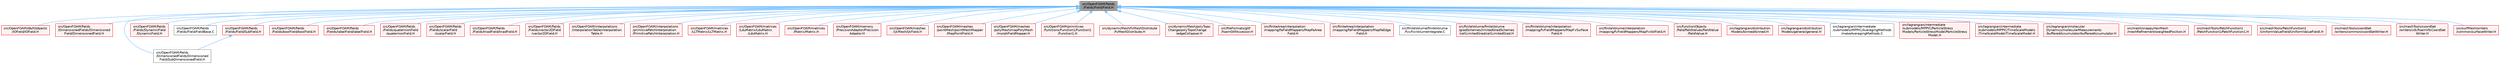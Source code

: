 digraph "src/OpenFOAM/fields/Fields/Field/Field.H"
{
 // LATEX_PDF_SIZE
  bgcolor="transparent";
  edge [fontname=Helvetica,fontsize=10,labelfontname=Helvetica,labelfontsize=10];
  node [fontname=Helvetica,fontsize=10,shape=box,height=0.2,width=0.4];
  Node1 [id="Node000001",label="src/OpenFOAM/fields\l/Fields/Field/Field.H",height=0.2,width=0.4,color="gray40", fillcolor="grey60", style="filled", fontcolor="black",tooltip=" "];
  Node1 -> Node2 [id="edge1_Node000001_Node000002",dir="back",color="steelblue1",style="solid",tooltip=" "];
  Node2 [id="Node000002",label="src/OpenFOAM/db/IOobjects\l/IOField/IOField.H",height=0.2,width=0.4,color="red", fillcolor="#FFF0F0", style="filled",URL="$IOField_8H.html",tooltip=" "];
  Node1 -> Node3848 [id="edge2_Node000001_Node003848",dir="back",color="steelblue1",style="solid",tooltip=" "];
  Node3848 [id="Node003848",label="src/OpenFOAM/fields\l/DimensionedFields/Dimensioned\lField/DimensionedField.H",height=0.2,width=0.4,color="red", fillcolor="#FFF0F0", style="filled",URL="$DimensionedField_8H.html",tooltip=" "];
  Node1 -> Node4548 [id="edge3_Node000001_Node004548",dir="back",color="steelblue1",style="solid",tooltip=" "];
  Node4548 [id="Node004548",label="src/OpenFOAM/fields\l/DimensionedFields/Dimensioned\lField/SubDimensionedField.H",height=0.2,width=0.4,color="grey40", fillcolor="white", style="filled",URL="$SubDimensionedField_8H.html",tooltip=" "];
  Node1 -> Node4549 [id="edge4_Node000001_Node004549",dir="back",color="steelblue1",style="solid",tooltip=" "];
  Node4549 [id="Node004549",label="src/OpenFOAM/fields\l/Fields/DynamicField\l/DynamicField.H",height=0.2,width=0.4,color="red", fillcolor="#FFF0F0", style="filled",URL="$DynamicField_8H.html",tooltip=" "];
  Node1 -> Node4563 [id="edge5_Node000001_Node004563",dir="back",color="steelblue1",style="solid",tooltip=" "];
  Node4563 [id="Node004563",label="src/OpenFOAM/fields\l/Fields/Field/FieldBase.C",height=0.2,width=0.4,color="grey40", fillcolor="white", style="filled",URL="$FieldBase_8C.html",tooltip=" "];
  Node1 -> Node4564 [id="edge6_Node000001_Node004564",dir="back",color="steelblue1",style="solid",tooltip=" "];
  Node4564 [id="Node004564",label="src/OpenFOAM/fields\l/Fields/Field/SubField.H",height=0.2,width=0.4,color="red", fillcolor="#FFF0F0", style="filled",URL="$SubField_8H.html",tooltip=" "];
  Node4564 -> Node4548 [id="edge7_Node004564_Node004548",dir="back",color="steelblue1",style="solid",tooltip=" "];
  Node1 -> Node4741 [id="edge8_Node000001_Node004741",dir="back",color="steelblue1",style="solid",tooltip=" "];
  Node4741 [id="Node004741",label="src/OpenFOAM/fields\l/Fields/boolField/boolField.H",height=0.2,width=0.4,color="red", fillcolor="#FFF0F0", style="filled",URL="$boolField_8H.html",tooltip=" "];
  Node1 -> Node5756 [id="edge9_Node000001_Node005756",dir="back",color="steelblue1",style="solid",tooltip=" "];
  Node5756 [id="Node005756",label="src/OpenFOAM/fields\l/Fields/labelField/labelField.H",height=0.2,width=0.4,color="red", fillcolor="#FFF0F0", style="filled",URL="$labelField_8H.html",tooltip=" "];
  Node1 -> Node5874 [id="edge10_Node000001_Node005874",dir="back",color="steelblue1",style="solid",tooltip=" "];
  Node5874 [id="Node005874",label="src/OpenFOAM/fields\l/Fields/quaternionField\l/quaternionField.H",height=0.2,width=0.4,color="red", fillcolor="#FFF0F0", style="filled",URL="$quaternionField_8H.html",tooltip=" "];
  Node1 -> Node5876 [id="edge11_Node000001_Node005876",dir="back",color="steelblue1",style="solid",tooltip=" "];
  Node5876 [id="Node005876",label="src/OpenFOAM/fields\l/Fields/scalarField\l/scalarField.H",height=0.2,width=0.4,color="red", fillcolor="#FFF0F0", style="filled",URL="$scalarField_8H.html",tooltip=" "];
  Node1 -> Node6587 [id="edge12_Node000001_Node006587",dir="back",color="steelblue1",style="solid",tooltip=" "];
  Node6587 [id="Node006587",label="src/OpenFOAM/fields\l/Fields/triadField/triadField.H",height=0.2,width=0.4,color="red", fillcolor="#FFF0F0", style="filled",URL="$triadField_8H.html",tooltip=" "];
  Node1 -> Node6588 [id="edge13_Node000001_Node006588",dir="back",color="steelblue1",style="solid",tooltip=" "];
  Node6588 [id="Node006588",label="src/OpenFOAM/fields\l/Fields/vector2DField\l/vector2DField.H",height=0.2,width=0.4,color="red", fillcolor="#FFF0F0", style="filled",URL="$vector2DField_8H.html",tooltip="Foam::vector2DField."];
  Node1 -> Node6591 [id="edge14_Node000001_Node006591",dir="back",color="steelblue1",style="solid",tooltip=" "];
  Node6591 [id="Node006591",label="src/OpenFOAM/interpolations\l/interpolationTable/interpolation\lTable.H",height=0.2,width=0.4,color="red", fillcolor="#FFF0F0", style="filled",URL="$interpolationTable_8H.html",tooltip=" "];
  Node1 -> Node5292 [id="edge15_Node000001_Node005292",dir="back",color="steelblue1",style="solid",tooltip=" "];
  Node5292 [id="Node005292",label="src/OpenFOAM/interpolations\l/primitivePatchInterpolation\l/PrimitivePatchInterpolation.H",height=0.2,width=0.4,color="red", fillcolor="#FFF0F0", style="filled",URL="$PrimitivePatchInterpolation_8H.html",tooltip=" "];
  Node1 -> Node6594 [id="edge16_Node000001_Node006594",dir="back",color="steelblue1",style="solid",tooltip=" "];
  Node6594 [id="Node006594",label="src/OpenFOAM/matrices\l/LLTMatrix/LLTMatrix.H",height=0.2,width=0.4,color="red", fillcolor="#FFF0F0", style="filled",URL="$LLTMatrix_8H.html",tooltip=" "];
  Node1 -> Node5768 [id="edge17_Node000001_Node005768",dir="back",color="steelblue1",style="solid",tooltip=" "];
  Node5768 [id="Node005768",label="src/OpenFOAM/matrices\l/LduMatrix/LduMatrix\l/LduMatrix.H",height=0.2,width=0.4,color="red", fillcolor="#FFF0F0", style="filled",URL="$LduMatrix_8H.html",tooltip=" "];
  Node1 -> Node6596 [id="edge18_Node000001_Node006596",dir="back",color="steelblue1",style="solid",tooltip=" "];
  Node6596 [id="Node006596",label="src/OpenFOAM/matrices\l/Matrix/Matrix.H",height=0.2,width=0.4,color="red", fillcolor="#FFF0F0", style="filled",URL="$Matrix_8H.html",tooltip=" "];
  Node1 -> Node6612 [id="edge19_Node000001_Node006612",dir="back",color="steelblue1",style="solid",tooltip=" "];
  Node6612 [id="Node006612",label="src/OpenFOAM/memory\l/PrecisionAdaptor/Precision\lAdaptor.H",height=0.2,width=0.4,color="red", fillcolor="#FFF0F0", style="filled",URL="$PrecisionAdaptor_8H.html",tooltip=" "];
  Node1 -> Node6614 [id="edge20_Node000001_Node006614",dir="back",color="steelblue1",style="solid",tooltip=" "];
  Node6614 [id="Node006614",label="src/OpenFOAM/meshes\l/ijkMesh/IjkField.H",height=0.2,width=0.4,color="red", fillcolor="#FFF0F0", style="filled",URL="$IjkField_8H.html",tooltip=" "];
  Node1 -> Node691 [id="edge21_Node000001_Node000691",dir="back",color="steelblue1",style="solid",tooltip=" "];
  Node691 [id="Node000691",label="src/OpenFOAM/meshes\l/pointMesh/pointMeshMapper\l/MapPointField.H",height=0.2,width=0.4,color="red", fillcolor="#FFF0F0", style="filled",URL="$MapPointField_8H.html",tooltip=" "];
  Node1 -> Node6615 [id="edge22_Node000001_Node006615",dir="back",color="steelblue1",style="solid",tooltip=" "];
  Node6615 [id="Node006615",label="src/OpenFOAM/meshes\l/polyMesh/mapPolyMesh\l/morphFieldMapper.H",height=0.2,width=0.4,color="red", fillcolor="#FFF0F0", style="filled",URL="$morphFieldMapper_8H.html",tooltip=" "];
  Node1 -> Node6619 [id="edge23_Node000001_Node006619",dir="back",color="steelblue1",style="solid",tooltip=" "];
  Node6619 [id="Node006619",label="src/OpenFOAM/primitives\l/functions/Function1/Function1\l/Function1.H",height=0.2,width=0.4,color="red", fillcolor="#FFF0F0", style="filled",URL="$Function1_8H.html",tooltip=" "];
  Node1 -> Node710 [id="edge24_Node000001_Node000710",dir="back",color="steelblue1",style="solid",tooltip=" "];
  Node710 [id="Node000710",label="src/dynamicMesh/fvMeshDistribute\l/fvMeshDistribute.H",height=0.2,width=0.4,color="red", fillcolor="#FFF0F0", style="filled",URL="$fvMeshDistribute_8H.html",tooltip=" "];
  Node1 -> Node1146 [id="edge25_Node000001_Node001146",dir="back",color="steelblue1",style="solid",tooltip=" "];
  Node1146 [id="Node001146",label="src/dynamicMesh/polyTopo\lChange/polyTopoChange\l/edgeCollapser.H",height=0.2,width=0.4,color="red", fillcolor="#FFF0F0", style="filled",URL="$edgeCollapser_8H.html",tooltip=" "];
  Node1 -> Node6719 [id="edge26_Node000001_Node006719",dir="back",color="steelblue1",style="solid",tooltip=" "];
  Node6719 [id="Node006719",label="src/fileFormats/gltf\l/foamGltfAccessor.H",height=0.2,width=0.4,color="red", fillcolor="#FFF0F0", style="filled",URL="$foamGltfAccessor_8H.html",tooltip=" "];
  Node1 -> Node1400 [id="edge27_Node000001_Node001400",dir="back",color="steelblue1",style="solid",tooltip=" "];
  Node1400 [id="Node001400",label="src/finiteArea/interpolation\l/mapping/faFieldMappers/MapFaArea\lField.H",height=0.2,width=0.4,color="red", fillcolor="#FFF0F0", style="filled",URL="$MapFaAreaField_8H.html",tooltip=" "];
  Node1 -> Node1410 [id="edge28_Node000001_Node001410",dir="back",color="steelblue1",style="solid",tooltip=" "];
  Node1410 [id="Node001410",label="src/finiteArea/interpolation\l/mapping/faFieldMappers/MapFaEdge\lField.H",height=0.2,width=0.4,color="red", fillcolor="#FFF0F0", style="filled",URL="$MapFaEdgeField_8H.html",tooltip=" "];
  Node1 -> Node3323 [id="edge29_Node000001_Node003323",dir="back",color="steelblue1",style="solid",tooltip=" "];
  Node3323 [id="Node003323",label="src/finiteVolume/finiteVolume\l/fvc/fvcVolumeIntegrate.C",height=0.2,width=0.4,color="grey40", fillcolor="white", style="filled",URL="$fvcVolumeIntegrate_8C.html",tooltip=" "];
  Node1 -> Node6722 [id="edge30_Node000001_Node006722",dir="back",color="steelblue1",style="solid",tooltip=" "];
  Node6722 [id="Node006722",label="src/finiteVolume/finiteVolume\l/gradSchemes/limitedGradSchemes\l/cellLimitedGrad/cellLimitedGrad.H",height=0.2,width=0.4,color="red", fillcolor="#FFF0F0", style="filled",URL="$cellLimitedGrad_8H.html",tooltip=" "];
  Node1 -> Node3384 [id="edge31_Node000001_Node003384",dir="back",color="steelblue1",style="solid",tooltip=" "];
  Node3384 [id="Node003384",label="src/finiteVolume/interpolation\l/mapping/fvFieldMappers/MapFvSurface\lField.H",height=0.2,width=0.4,color="red", fillcolor="#FFF0F0", style="filled",URL="$MapFvSurfaceField_8H.html",tooltip="Map Surface internal field on topology change. This is a partial template specialisation,..."];
  Node1 -> Node3401 [id="edge32_Node000001_Node003401",dir="back",color="steelblue1",style="solid",tooltip=" "];
  Node3401 [id="Node003401",label="src/finiteVolume/interpolation\l/mapping/fvFieldMappers/MapFvVolField.H",height=0.2,width=0.4,color="red", fillcolor="#FFF0F0", style="filled",URL="$MapFvVolField_8H.html",tooltip="Map volume internal field on topology change. This is a partial template specialisation,..."];
  Node1 -> Node5988 [id="edge33_Node000001_Node005988",dir="back",color="steelblue1",style="solid",tooltip=" "];
  Node5988 [id="Node005988",label="src/functionObjects\l/field/fieldValues/fieldValue\l/fieldValue.H",height=0.2,width=0.4,color="red", fillcolor="#FFF0F0", style="filled",URL="$fieldValue_8H.html",tooltip=" "];
  Node1 -> Node6725 [id="edge34_Node000001_Node006725",dir="back",color="steelblue1",style="solid",tooltip=" "];
  Node6725 [id="Node006725",label="src/lagrangian/distribution\lModels/binned/binned.H",height=0.2,width=0.4,color="red", fillcolor="#FFF0F0", style="filled",URL="$binned_8H.html",tooltip=" "];
  Node1 -> Node6727 [id="edge35_Node000001_Node006727",dir="back",color="steelblue1",style="solid",tooltip=" "];
  Node6727 [id="Node006727",label="src/lagrangian/distribution\lModels/general/general.H",height=0.2,width=0.4,color="red", fillcolor="#FFF0F0", style="filled",URL="$src_2lagrangian_2distributionModels_2general_2general_8H.html",tooltip=" "];
  Node1 -> Node800 [id="edge36_Node000001_Node000800",dir="back",color="steelblue1",style="solid",tooltip=" "];
  Node800 [id="Node000800",label="src/lagrangian/intermediate\l/submodels/MPPIC/AveragingMethods\l/makeAveragingMethods.C",height=0.2,width=0.4,color="grey40", fillcolor="white", style="filled",URL="$makeAveragingMethods_8C.html",tooltip=" "];
  Node1 -> Node6266 [id="edge37_Node000001_Node006266",dir="back",color="steelblue1",style="solid",tooltip=" "];
  Node6266 [id="Node006266",label="src/lagrangian/intermediate\l/submodels/MPPIC/ParticleStress\lModels/ParticleStressModel/ParticleStress\lModel.H",height=0.2,width=0.4,color="red", fillcolor="#FFF0F0", style="filled",URL="$ParticleStressModel_8H.html",tooltip=" "];
  Node1 -> Node6157 [id="edge38_Node000001_Node006157",dir="back",color="steelblue1",style="solid",tooltip=" "];
  Node6157 [id="Node006157",label="src/lagrangian/intermediate\l/submodels/MPPIC/TimeScaleModels\l/TimeScaleModel/TimeScaleModel.H",height=0.2,width=0.4,color="red", fillcolor="#FFF0F0", style="filled",URL="$TimeScaleModel_8H.html",tooltip=" "];
  Node1 -> Node6729 [id="edge39_Node000001_Node006729",dir="back",color="steelblue1",style="solid",tooltip=" "];
  Node6729 [id="Node006729",label="src/lagrangian/molecular\lDynamics/molecularMeasurements\l/bufferedAccumulator/bufferedAccumulator.H",height=0.2,width=0.4,color="red", fillcolor="#FFF0F0", style="filled",URL="$bufferedAccumulator_8H.html",tooltip=" "];
  Node1 -> Node6735 [id="edge40_Node000001_Node006735",dir="back",color="steelblue1",style="solid",tooltip=" "];
  Node6735 [id="Node006735",label="src/mesh/snappyHexMesh\l/meshRefinement/weightedPosition.H",height=0.2,width=0.4,color="red", fillcolor="#FFF0F0", style="filled",URL="$weightedPosition_8H.html",tooltip=" "];
  Node1 -> Node4707 [id="edge41_Node000001_Node004707",dir="back",color="steelblue1",style="solid",tooltip=" "];
  Node4707 [id="Node004707",label="src/meshTools/PatchFunction1\l/PatchFunction1/PatchFunction1.H",height=0.2,width=0.4,color="red", fillcolor="#FFF0F0", style="filled",URL="$PatchFunction1_8H.html",tooltip=" "];
  Node1 -> Node4719 [id="edge42_Node000001_Node004719",dir="back",color="steelblue1",style="solid",tooltip=" "];
  Node4719 [id="Node004719",label="src/meshTools/PatchFunction1\l/UniformValueField/UniformValueFieldI.H",height=0.2,width=0.4,color="red", fillcolor="#FFF0F0", style="filled",URL="$UniformValueFieldI_8H.html",tooltip=" "];
  Node1 -> Node5626 [id="edge43_Node000001_Node005626",dir="back",color="steelblue1",style="solid",tooltip=" "];
  Node5626 [id="Node005626",label="src/meshTools/coordSet\l/writers/common/coordSetWriter.H",height=0.2,width=0.4,color="red", fillcolor="#FFF0F0", style="filled",URL="$coordSetWriter_8H.html",tooltip=" "];
  Node1 -> Node5325 [id="edge44_Node000001_Node005325",dir="back",color="steelblue1",style="solid",tooltip=" "];
  Node5325 [id="Node005325",label="src/meshTools/coordSet\l/writers/vtk/foamVtkCoordSet\lWriter.H",height=0.2,width=0.4,color="red", fillcolor="#FFF0F0", style="filled",URL="$foamVtkCoordSetWriter_8H.html",tooltip=" "];
  Node1 -> Node5405 [id="edge45_Node000001_Node005405",dir="back",color="steelblue1",style="solid",tooltip=" "];
  Node5405 [id="Node005405",label="src/surfMesh/writers\l/common/surfaceWriter.H",height=0.2,width=0.4,color="red", fillcolor="#FFF0F0", style="filled",URL="$surfaceWriter_8H.html",tooltip=" "];
}
